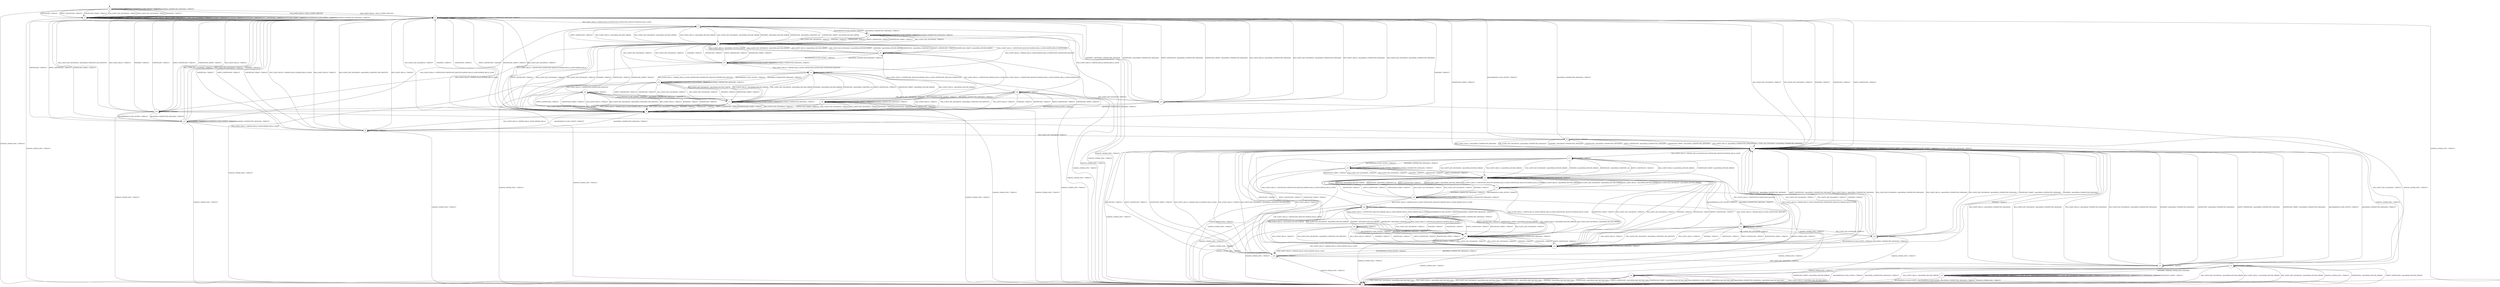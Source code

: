 digraph g {
__start0 [label="" shape="none"];

	s0 [shape="circle" label="s0"];
	s1 [shape="circle" label="s1"];
	s2 [shape="circle" label="s2"];
	s3 [shape="circle" label="s3"];
	s4 [shape="circle" label="s4"];
	s5 [shape="circle" label="s5"];
	s6 [shape="circle" label="s6"];
	s7 [shape="circle" label="s7"];
	s8 [shape="circle" label="s8"];
	s9 [shape="circle" label="s9"];
	s10 [shape="circle" label="s10"];
	s11 [shape="circle" label="s11"];
	s12 [shape="circle" label="s12"];
	s13 [shape="circle" label="s13"];
	s14 [shape="circle" label="s14"];
	s15 [shape="circle" label="s15"];
	s16 [shape="circle" label="s16"];
	s17 [shape="circle" label="s17"];
	s18 [shape="circle" label="s18"];
	s19 [shape="circle" label="s19"];
	s20 [shape="circle" label="s20"];
	s21 [shape="circle" label="s21"];
	s22 [shape="circle" label="s22"];
	s23 [shape="circle" label="s23"];
	s24 [shape="circle" label="s24"];
	s25 [shape="circle" label="s25"];
	s26 [shape="circle" label="s26"];
	s27 [shape="circle" label="s27"];
	s28 [shape="circle" label="s28"];
	s29 [shape="circle" label="s29"];
	s30 [shape="circle" label="s30"];
	s31 [shape="circle" label="s31"];
	s32 [shape="circle" label="s32"];
	s33 [shape="circle" label="s33"];
	s34 [shape="circle" label="s34"];
	s35 [shape="circle" label="s35"];
	s36 [shape="circle" label="s36"];
	s37 [shape="circle" label="s37"];
	s38 [shape="circle" label="s38"];
	s0 -> s2 [label="RSA_CLIENT_HELLO / HELLO_VERIFY_REQUEST"];
	s0 -> s7 [label="RSA_CLIENT_KEY_EXCHANGE / TIMEOUT"];
	s0 -> s2 [label="PSK_CLIENT_HELLO / HELLO_VERIFY_REQUEST"];
	s0 -> s7 [label="PSK_CLIENT_KEY_EXCHANGE / TIMEOUT"];
	s0 -> s1 [label="CHANGE_CIPHER_SPEC / TIMEOUT"];
	s0 -> s7 [label="FINISHED / TIMEOUT"];
	s0 -> s0 [label="APPLICATION / TIMEOUT"];
	s0 -> s7 [label="CERTIFICATE / TIMEOUT"];
	s0 -> s7 [label="EMPTY_CERTIFICATE / TIMEOUT"];
	s0 -> s7 [label="CERTIFICATE_VERIFY / TIMEOUT"];
	s0 -> s0 [label="Alert(WARNING,CLOSE_NOTIFY) / TIMEOUT"];
	s0 -> s0 [label="Alert(FATAL,UNEXPECTED_MESSAGE) / TIMEOUT"];
	s1 -> s1 [label="RSA_CLIENT_HELLO / TIMEOUT"];
	s1 -> s1 [label="RSA_CLIENT_KEY_EXCHANGE / TIMEOUT"];
	s1 -> s1 [label="PSK_CLIENT_HELLO / TIMEOUT"];
	s1 -> s1 [label="PSK_CLIENT_KEY_EXCHANGE / TIMEOUT"];
	s1 -> s1 [label="CHANGE_CIPHER_SPEC / TIMEOUT"];
	s1 -> s1 [label="FINISHED / TIMEOUT"];
	s1 -> s1 [label="APPLICATION / TIMEOUT"];
	s1 -> s1 [label="CERTIFICATE / TIMEOUT"];
	s1 -> s1 [label="EMPTY_CERTIFICATE / TIMEOUT"];
	s1 -> s1 [label="CERTIFICATE_VERIFY / TIMEOUT"];
	s1 -> s1 [label="Alert(WARNING,CLOSE_NOTIFY) / TIMEOUT"];
	s1 -> s1 [label="Alert(FATAL,UNEXPECTED_MESSAGE) / TIMEOUT"];
	s2 -> s3 [label="RSA_CLIENT_HELLO / SERVER_HELLO,CERTIFICATE,CERTIFICATE_REQUEST,SERVER_HELLO_DONE"];
	s2 -> s10 [label="RSA_CLIENT_KEY_EXCHANGE / TIMEOUT"];
	s2 -> s8 [label="PSK_CLIENT_HELLO / SERVER_HELLO,SERVER_HELLO_DONE"];
	s2 -> s10 [label="PSK_CLIENT_KEY_EXCHANGE / TIMEOUT"];
	s2 -> s1 [label="CHANGE_CIPHER_SPEC / TIMEOUT"];
	s2 -> s10 [label="FINISHED / TIMEOUT"];
	s2 -> s2 [label="APPLICATION / TIMEOUT"];
	s2 -> s10 [label="CERTIFICATE / TIMEOUT"];
	s2 -> s10 [label="EMPTY_CERTIFICATE / TIMEOUT"];
	s2 -> s10 [label="CERTIFICATE_VERIFY / TIMEOUT"];
	s2 -> s2 [label="Alert(WARNING,CLOSE_NOTIFY) / TIMEOUT"];
	s2 -> s2 [label="Alert(FATAL,UNEXPECTED_MESSAGE) / TIMEOUT"];
	s3 -> s4 [label="RSA_CLIENT_HELLO / Alert(FATAL,DECODE_ERROR)"];
	s3 -> s4 [label="RSA_CLIENT_KEY_EXCHANGE / Alert(FATAL,DECODE_ERROR)"];
	s3 -> s4 [label="PSK_CLIENT_HELLO / Alert(FATAL,DECODE_ERROR)"];
	s3 -> s4 [label="PSK_CLIENT_KEY_EXCHANGE / Alert(FATAL,DECODE_ERROR)"];
	s3 -> s1 [label="CHANGE_CIPHER_SPEC / TIMEOUT"];
	s3 -> s4 [label="FINISHED / Alert(FATAL,DECODE_ERROR)"];
	s3 -> s3 [label="APPLICATION / TIMEOUT"];
	s3 -> s4 [label="CERTIFICATE / Alert(FATAL,UNKNOWN_CA)"];
	s3 -> s4 [label="EMPTY_CERTIFICATE / TIMEOUT"];
	s3 -> s4 [label="CERTIFICATE_VERIFY / Alert(FATAL,DECODE_ERROR)"];
	s3 -> s5 [label="Alert(WARNING,CLOSE_NOTIFY) / TIMEOUT"];
	s3 -> s5 [label="Alert(FATAL,UNEXPECTED_MESSAGE) / TIMEOUT"];
	s4 -> s30 [label="RSA_CLIENT_HELLO / CERTIFICATE_REQUEST,SERVER_HELLO_DONE,SERVER_HELLO,CERTIFICATE"];
	s4 -> s6 [label="RSA_CLIENT_KEY_EXCHANGE / TIMEOUT"];
	s4 -> s25 [label="PSK_CLIENT_HELLO / SERVER_HELLO,SERVER_HELLO_DONE"];
	s4 -> s6 [label="PSK_CLIENT_KEY_EXCHANGE / TIMEOUT"];
	s4 -> s1 [label="CHANGE_CIPHER_SPEC / TIMEOUT"];
	s4 -> s6 [label="FINISHED / TIMEOUT"];
	s4 -> s4 [label="APPLICATION / TIMEOUT"];
	s4 -> s6 [label="CERTIFICATE / TIMEOUT"];
	s4 -> s6 [label="EMPTY_CERTIFICATE / TIMEOUT"];
	s4 -> s6 [label="CERTIFICATE_VERIFY / TIMEOUT"];
	s4 -> s4 [label="Alert(WARNING,CLOSE_NOTIFY) / TIMEOUT"];
	s4 -> s4 [label="Alert(FATAL,UNEXPECTED_MESSAGE) / TIMEOUT"];
	s5 -> s13 [label="RSA_CLIENT_HELLO / SERVER_HELLO_DONE,SERVER_HELLO,CERTIFICATE,CERTIFICATE_REQUEST"];
	s5 -> s4 [label="RSA_CLIENT_KEY_EXCHANGE / TIMEOUT"];
	s5 -> s28 [label="PSK_CLIENT_HELLO / SERVER_HELLO,SERVER_HELLO_DONE"];
	s5 -> s4 [label="PSK_CLIENT_KEY_EXCHANGE / TIMEOUT"];
	s5 -> s1 [label="CHANGE_CIPHER_SPEC / TIMEOUT"];
	s5 -> s4 [label="FINISHED / TIMEOUT"];
	s5 -> s5 [label="APPLICATION / TIMEOUT"];
	s5 -> s4 [label="CERTIFICATE / TIMEOUT"];
	s5 -> s4 [label="EMPTY_CERTIFICATE / TIMEOUT"];
	s5 -> s4 [label="CERTIFICATE_VERIFY / TIMEOUT"];
	s5 -> s5 [label="Alert(WARNING,CLOSE_NOTIFY) / TIMEOUT"];
	s5 -> s5 [label="Alert(FATAL,UNEXPECTED_MESSAGE) / TIMEOUT"];
	s6 -> s3 [label="RSA_CLIENT_HELLO / CERTIFICATE,CERTIFICATE_REQUEST,SERVER_HELLO_DONE,SERVER_HELLO"];
	s6 -> s2 [label="RSA_CLIENT_KEY_EXCHANGE / TIMEOUT"];
	s6 -> s8 [label="PSK_CLIENT_HELLO / SERVER_HELLO_DONE,SERVER_HELLO"];
	s6 -> s2 [label="PSK_CLIENT_KEY_EXCHANGE / TIMEOUT"];
	s6 -> s1 [label="CHANGE_CIPHER_SPEC / TIMEOUT"];
	s6 -> s2 [label="FINISHED / TIMEOUT"];
	s6 -> s6 [label="APPLICATION / TIMEOUT"];
	s6 -> s2 [label="CERTIFICATE / TIMEOUT"];
	s6 -> s2 [label="EMPTY_CERTIFICATE / TIMEOUT"];
	s6 -> s2 [label="CERTIFICATE_VERIFY / TIMEOUT"];
	s6 -> s6 [label="Alert(WARNING,CLOSE_NOTIFY) / TIMEOUT"];
	s6 -> s6 [label="Alert(FATAL,UNEXPECTED_MESSAGE) / TIMEOUT"];
	s7 -> s7 [label="RSA_CLIENT_HELLO / HELLO_VERIFY_REQUEST"];
	s7 -> s7 [label="RSA_CLIENT_KEY_EXCHANGE / TIMEOUT"];
	s7 -> s7 [label="PSK_CLIENT_HELLO / HELLO_VERIFY_REQUEST"];
	s7 -> s7 [label="PSK_CLIENT_KEY_EXCHANGE / TIMEOUT"];
	s7 -> s1 [label="CHANGE_CIPHER_SPEC / TIMEOUT"];
	s7 -> s7 [label="FINISHED / TIMEOUT"];
	s7 -> s7 [label="APPLICATION / TIMEOUT"];
	s7 -> s7 [label="CERTIFICATE / TIMEOUT"];
	s7 -> s7 [label="EMPTY_CERTIFICATE / TIMEOUT"];
	s7 -> s7 [label="CERTIFICATE_VERIFY / TIMEOUT"];
	s7 -> s7 [label="Alert(WARNING,CLOSE_NOTIFY) / TIMEOUT"];
	s7 -> s7 [label="Alert(FATAL,UNEXPECTED_MESSAGE) / TIMEOUT"];
	s8 -> s2 [label="RSA_CLIENT_HELLO / TIMEOUT"];
	s8 -> s2 [label="RSA_CLIENT_KEY_EXCHANGE / Alert(FATAL,UNKNOWN_PSK_IDENTITY)"];
	s8 -> s2 [label="PSK_CLIENT_HELLO / TIMEOUT"];
	s8 -> s9 [label="PSK_CLIENT_KEY_EXCHANGE / TIMEOUT"];
	s8 -> s1 [label="CHANGE_CIPHER_SPEC / TIMEOUT"];
	s8 -> s2 [label="FINISHED / TIMEOUT"];
	s8 -> s8 [label="APPLICATION / TIMEOUT"];
	s8 -> s2 [label="CERTIFICATE / TIMEOUT"];
	s8 -> s2 [label="EMPTY_CERTIFICATE / TIMEOUT"];
	s8 -> s2 [label="CERTIFICATE_VERIFY / TIMEOUT"];
	s8 -> s6 [label="Alert(WARNING,CLOSE_NOTIFY) / TIMEOUT"];
	s8 -> s6 [label="Alert(FATAL,UNEXPECTED_MESSAGE) / TIMEOUT"];
	s9 -> s10 [label="RSA_CLIENT_HELLO / Alert(FATAL,UNEXPECTED_MESSAGE)"];
	s9 -> s10 [label="RSA_CLIENT_KEY_EXCHANGE / Alert(FATAL,UNEXPECTED_MESSAGE)"];
	s9 -> s10 [label="PSK_CLIENT_HELLO / Alert(FATAL,UNEXPECTED_MESSAGE)"];
	s9 -> s10 [label="PSK_CLIENT_KEY_EXCHANGE / Alert(FATAL,UNEXPECTED_MESSAGE)"];
	s9 -> s12 [label="CHANGE_CIPHER_SPEC / TIMEOUT"];
	s9 -> s10 [label="FINISHED / Alert(FATAL,UNEXPECTED_MESSAGE)"];
	s9 -> s9 [label="APPLICATION / TIMEOUT"];
	s9 -> s10 [label="CERTIFICATE / Alert(FATAL,UNEXPECTED_MESSAGE)"];
	s9 -> s10 [label="EMPTY_CERTIFICATE / Alert(FATAL,UNEXPECTED_MESSAGE)"];
	s9 -> s10 [label="CERTIFICATE_VERIFY / Alert(FATAL,UNEXPECTED_MESSAGE)"];
	s9 -> s2 [label="Alert(WARNING,CLOSE_NOTIFY) / TIMEOUT"];
	s9 -> s2 [label="Alert(FATAL,UNEXPECTED_MESSAGE) / TIMEOUT"];
	s10 -> s11 [label="RSA_CLIENT_HELLO / SERVER_HELLO,CERTIFICATE,CERTIFICATE_REQUEST,SERVER_HELLO_DONE"];
	s10 -> s10 [label="RSA_CLIENT_KEY_EXCHANGE / TIMEOUT"];
	s10 -> s23 [label="PSK_CLIENT_HELLO / SERVER_HELLO,SERVER_HELLO_DONE"];
	s10 -> s10 [label="PSK_CLIENT_KEY_EXCHANGE / TIMEOUT"];
	s10 -> s1 [label="CHANGE_CIPHER_SPEC / TIMEOUT"];
	s10 -> s10 [label="FINISHED / TIMEOUT"];
	s10 -> s10 [label="APPLICATION / TIMEOUT"];
	s10 -> s10 [label="CERTIFICATE / TIMEOUT"];
	s10 -> s10 [label="EMPTY_CERTIFICATE / TIMEOUT"];
	s10 -> s10 [label="CERTIFICATE_VERIFY / TIMEOUT"];
	s10 -> s10 [label="Alert(WARNING,CLOSE_NOTIFY) / TIMEOUT"];
	s10 -> s10 [label="Alert(FATAL,UNEXPECTED_MESSAGE) / TIMEOUT"];
	s11 -> s14 [label="RSA_CLIENT_HELLO / Alert(FATAL,DECODE_ERROR)"];
	s11 -> s14 [label="RSA_CLIENT_KEY_EXCHANGE / Alert(FATAL,DECODE_ERROR)"];
	s11 -> s14 [label="PSK_CLIENT_HELLO / Alert(FATAL,DECODE_ERROR)"];
	s11 -> s14 [label="PSK_CLIENT_KEY_EXCHANGE / Alert(FATAL,DECODE_ERROR)"];
	s11 -> s1 [label="CHANGE_CIPHER_SPEC / TIMEOUT"];
	s11 -> s14 [label="FINISHED / Alert(FATAL,DECODE_ERROR)"];
	s11 -> s11 [label="APPLICATION / TIMEOUT"];
	s11 -> s14 [label="CERTIFICATE / Alert(FATAL,UNKNOWN_CA)"];
	s11 -> s14 [label="EMPTY_CERTIFICATE / TIMEOUT"];
	s11 -> s14 [label="CERTIFICATE_VERIFY / Alert(FATAL,DECODE_ERROR)"];
	s11 -> s15 [label="Alert(WARNING,CLOSE_NOTIFY) / TIMEOUT"];
	s11 -> s15 [label="Alert(FATAL,UNEXPECTED_MESSAGE) / TIMEOUT"];
	s12 -> s1 [label="RSA_CLIENT_HELLO / Alert(FATAL,DECODE_ERROR)"];
	s12 -> s1 [label="RSA_CLIENT_KEY_EXCHANGE / Alert(FATAL,DECODE_ERROR)"];
	s12 -> s1 [label="PSK_CLIENT_HELLO / Alert(FATAL,DECODE_ERROR)"];
	s12 -> s1 [label="PSK_CLIENT_KEY_EXCHANGE / Alert(FATAL,DECODE_ERROR)"];
	s12 -> s1 [label="CHANGE_CIPHER_SPEC / TIMEOUT"];
	s12 -> s16 [label="FINISHED / CHANGE_CIPHER_SPEC,FINISHED"];
	s12 -> s12 [label="APPLICATION / TIMEOUT"];
	s12 -> s1 [label="CERTIFICATE / Alert(FATAL,DECODE_ERROR)"];
	s12 -> s1 [label="EMPTY_CERTIFICATE / Alert(FATAL,DECODE_ERROR)"];
	s12 -> s1 [label="CERTIFICATE_VERIFY / Alert(FATAL,DECODE_ERROR)"];
	s12 -> s1 [label="Alert(WARNING,CLOSE_NOTIFY) / TIMEOUT"];
	s12 -> s1 [label="Alert(FATAL,UNEXPECTED_MESSAGE) / TIMEOUT"];
	s13 -> s17 [label="RSA_CLIENT_HELLO / Alert(FATAL,DECODE_ERROR)"];
	s13 -> s17 [label="RSA_CLIENT_KEY_EXCHANGE / Alert(FATAL,DECODE_ERROR)"];
	s13 -> s17 [label="PSK_CLIENT_HELLO / Alert(FATAL,DECODE_ERROR)"];
	s13 -> s17 [label="PSK_CLIENT_KEY_EXCHANGE / Alert(FATAL,DECODE_ERROR)"];
	s13 -> s1 [label="CHANGE_CIPHER_SPEC / TIMEOUT"];
	s13 -> s17 [label="FINISHED / Alert(FATAL,DECODE_ERROR)"];
	s13 -> s13 [label="APPLICATION / TIMEOUT"];
	s13 -> s17 [label="CERTIFICATE / Alert(FATAL,UNKNOWN_CA)"];
	s13 -> s17 [label="EMPTY_CERTIFICATE / TIMEOUT"];
	s13 -> s17 [label="CERTIFICATE_VERIFY / Alert(FATAL,DECODE_ERROR)"];
	s13 -> s18 [label="Alert(WARNING,CLOSE_NOTIFY) / TIMEOUT"];
	s13 -> s18 [label="Alert(FATAL,UNEXPECTED_MESSAGE) / TIMEOUT"];
	s14 -> s37 [label="RSA_CLIENT_HELLO / CERTIFICATE_REQUEST,SERVER_HELLO_DONE,CERTIFICATE_REQUEST,SERVER_HELLO_DONE"];
	s14 -> s19 [label="RSA_CLIENT_KEY_EXCHANGE / TIMEOUT"];
	s14 -> s23 [label="PSK_CLIENT_HELLO / CERTIFICATE_REQUEST,SERVER_HELLO_DONE"];
	s14 -> s19 [label="PSK_CLIENT_KEY_EXCHANGE / TIMEOUT"];
	s14 -> s1 [label="CHANGE_CIPHER_SPEC / TIMEOUT"];
	s14 -> s19 [label="FINISHED / TIMEOUT"];
	s14 -> s14 [label="APPLICATION / TIMEOUT"];
	s14 -> s19 [label="CERTIFICATE / TIMEOUT"];
	s14 -> s19 [label="EMPTY_CERTIFICATE / TIMEOUT"];
	s14 -> s19 [label="CERTIFICATE_VERIFY / TIMEOUT"];
	s14 -> s14 [label="Alert(WARNING,CLOSE_NOTIFY) / TIMEOUT"];
	s14 -> s14 [label="Alert(FATAL,UNEXPECTED_MESSAGE) / TIMEOUT"];
	s15 -> s20 [label="RSA_CLIENT_HELLO / CERTIFICATE,CERTIFICATE_REQUEST,SERVER_HELLO_DONE,SERVER_HELLO_DONE"];
	s15 -> s14 [label="RSA_CLIENT_KEY_EXCHANGE / TIMEOUT"];
	s15 -> s27 [label="PSK_CLIENT_HELLO / CERTIFICATE,CERTIFICATE_REQUEST"];
	s15 -> s14 [label="PSK_CLIENT_KEY_EXCHANGE / TIMEOUT"];
	s15 -> s1 [label="CHANGE_CIPHER_SPEC / TIMEOUT"];
	s15 -> s14 [label="FINISHED / TIMEOUT"];
	s15 -> s15 [label="APPLICATION / TIMEOUT"];
	s15 -> s14 [label="CERTIFICATE / TIMEOUT"];
	s15 -> s14 [label="EMPTY_CERTIFICATE / TIMEOUT"];
	s15 -> s14 [label="CERTIFICATE_VERIFY / TIMEOUT"];
	s15 -> s15 [label="Alert(WARNING,CLOSE_NOTIFY) / TIMEOUT"];
	s15 -> s15 [label="Alert(FATAL,UNEXPECTED_MESSAGE) / TIMEOUT"];
	s16 -> s16 [label="RSA_CLIENT_HELLO / Alert(WARNING,NO_RENEGOTIATION)"];
	s16 -> s16 [label="RSA_CLIENT_KEY_EXCHANGE / TIMEOUT"];
	s16 -> s16 [label="PSK_CLIENT_HELLO / Alert(WARNING,NO_RENEGOTIATION)"];
	s16 -> s16 [label="PSK_CLIENT_KEY_EXCHANGE / TIMEOUT"];
	s16 -> s1 [label="CHANGE_CIPHER_SPEC / TIMEOUT"];
	s16 -> s16 [label="FINISHED / TIMEOUT"];
	s16 -> s16 [label="APPLICATION / APPLICATION"];
	s16 -> s16 [label="CERTIFICATE / TIMEOUT"];
	s16 -> s16 [label="EMPTY_CERTIFICATE / TIMEOUT"];
	s16 -> s16 [label="CERTIFICATE_VERIFY / TIMEOUT"];
	s16 -> s1 [label="Alert(WARNING,CLOSE_NOTIFY) / Alert(WARNING,CLOSE_NOTIFY)"];
	s16 -> s1 [label="Alert(FATAL,UNEXPECTED_MESSAGE) / TIMEOUT"];
	s17 -> s30 [label="RSA_CLIENT_HELLO / CERTIFICATE_REQUEST,SERVER_HELLO_DONE,CERTIFICATE_REQUEST,CERTIFICATE"];
	s17 -> s6 [label="RSA_CLIENT_KEY_EXCHANGE / TIMEOUT"];
	s17 -> s25 [label="PSK_CLIENT_HELLO / CERTIFICATE_REQUEST,SERVER_HELLO_DONE"];
	s17 -> s6 [label="PSK_CLIENT_KEY_EXCHANGE / TIMEOUT"];
	s17 -> s1 [label="CHANGE_CIPHER_SPEC / TIMEOUT"];
	s17 -> s6 [label="FINISHED / TIMEOUT"];
	s17 -> s17 [label="APPLICATION / TIMEOUT"];
	s17 -> s6 [label="CERTIFICATE / TIMEOUT"];
	s17 -> s6 [label="EMPTY_CERTIFICATE / TIMEOUT"];
	s17 -> s6 [label="CERTIFICATE_VERIFY / TIMEOUT"];
	s17 -> s17 [label="Alert(WARNING,CLOSE_NOTIFY) / TIMEOUT"];
	s17 -> s17 [label="Alert(FATAL,UNEXPECTED_MESSAGE) / TIMEOUT"];
	s18 -> s13 [label="RSA_CLIENT_HELLO / SERVER_HELLO_DONE,CERTIFICATE,CERTIFICATE_REQUEST,CERTIFICATE_REQUEST"];
	s18 -> s17 [label="RSA_CLIENT_KEY_EXCHANGE / TIMEOUT"];
	s18 -> s24 [label="PSK_CLIENT_HELLO / CERTIFICATE,CERTIFICATE_REQUEST"];
	s18 -> s17 [label="PSK_CLIENT_KEY_EXCHANGE / TIMEOUT"];
	s18 -> s1 [label="CHANGE_CIPHER_SPEC / TIMEOUT"];
	s18 -> s17 [label="FINISHED / TIMEOUT"];
	s18 -> s18 [label="APPLICATION / TIMEOUT"];
	s18 -> s17 [label="CERTIFICATE / TIMEOUT"];
	s18 -> s17 [label="EMPTY_CERTIFICATE / TIMEOUT"];
	s18 -> s17 [label="CERTIFICATE_VERIFY / TIMEOUT"];
	s18 -> s18 [label="Alert(WARNING,CLOSE_NOTIFY) / TIMEOUT"];
	s18 -> s18 [label="Alert(FATAL,UNEXPECTED_MESSAGE) / TIMEOUT"];
	s19 -> s11 [label="RSA_CLIENT_HELLO / SERVER_HELLO_DONE,CERTIFICATE,CERTIFICATE_REQUEST,SERVER_HELLO_DONE"];
	s19 -> s10 [label="RSA_CLIENT_KEY_EXCHANGE / TIMEOUT"];
	s19 -> s23 [label="PSK_CLIENT_HELLO / SERVER_HELLO_DONE,SERVER_HELLO_DONE"];
	s19 -> s10 [label="PSK_CLIENT_KEY_EXCHANGE / TIMEOUT"];
	s19 -> s1 [label="CHANGE_CIPHER_SPEC / TIMEOUT"];
	s19 -> s10 [label="FINISHED / TIMEOUT"];
	s19 -> s19 [label="APPLICATION / TIMEOUT"];
	s19 -> s10 [label="CERTIFICATE / TIMEOUT"];
	s19 -> s10 [label="EMPTY_CERTIFICATE / TIMEOUT"];
	s19 -> s10 [label="CERTIFICATE_VERIFY / TIMEOUT"];
	s19 -> s19 [label="Alert(WARNING,CLOSE_NOTIFY) / TIMEOUT"];
	s19 -> s19 [label="Alert(FATAL,UNEXPECTED_MESSAGE) / TIMEOUT"];
	s20 -> s21 [label="RSA_CLIENT_HELLO / Alert(FATAL,DECODE_ERROR)"];
	s20 -> s21 [label="RSA_CLIENT_KEY_EXCHANGE / Alert(FATAL,DECODE_ERROR)"];
	s20 -> s21 [label="PSK_CLIENT_HELLO / Alert(FATAL,DECODE_ERROR)"];
	s20 -> s21 [label="PSK_CLIENT_KEY_EXCHANGE / Alert(FATAL,DECODE_ERROR)"];
	s20 -> s1 [label="CHANGE_CIPHER_SPEC / TIMEOUT"];
	s20 -> s21 [label="FINISHED / Alert(FATAL,DECODE_ERROR)"];
	s20 -> s20 [label="APPLICATION / TIMEOUT"];
	s20 -> s21 [label="CERTIFICATE / Alert(FATAL,UNKNOWN_CA)"];
	s20 -> s21 [label="EMPTY_CERTIFICATE / TIMEOUT"];
	s20 -> s21 [label="CERTIFICATE_VERIFY / Alert(FATAL,DECODE_ERROR)"];
	s20 -> s22 [label="Alert(WARNING,CLOSE_NOTIFY) / TIMEOUT"];
	s20 -> s22 [label="Alert(FATAL,UNEXPECTED_MESSAGE) / TIMEOUT"];
	s21 -> s37 [label="RSA_CLIENT_HELLO / SERVER_HELLO_DONE,SERVER_HELLO_DONE,CERTIFICATE_REQUEST,SERVER_HELLO_DONE"];
	s21 -> s19 [label="RSA_CLIENT_KEY_EXCHANGE / TIMEOUT"];
	s21 -> s23 [label="PSK_CLIENT_HELLO / SERVER_HELLO_DONE,SERVER_HELLO_DONE"];
	s21 -> s19 [label="PSK_CLIENT_KEY_EXCHANGE / TIMEOUT"];
	s21 -> s1 [label="CHANGE_CIPHER_SPEC / TIMEOUT"];
	s21 -> s19 [label="FINISHED / TIMEOUT"];
	s21 -> s21 [label="APPLICATION / TIMEOUT"];
	s21 -> s19 [label="CERTIFICATE / TIMEOUT"];
	s21 -> s19 [label="EMPTY_CERTIFICATE / TIMEOUT"];
	s21 -> s19 [label="CERTIFICATE_VERIFY / TIMEOUT"];
	s21 -> s21 [label="Alert(WARNING,CLOSE_NOTIFY) / TIMEOUT"];
	s21 -> s21 [label="Alert(FATAL,UNEXPECTED_MESSAGE) / TIMEOUT"];
	s22 -> s20 [label="RSA_CLIENT_HELLO / CERTIFICATE_REQUEST,SERVER_HELLO_DONE,SERVER_HELLO_DONE,SERVER_HELLO_DONE"];
	s22 -> s21 [label="RSA_CLIENT_KEY_EXCHANGE / TIMEOUT"];
	s22 -> s26 [label="PSK_CLIENT_HELLO / CERTIFICATE_REQUEST,SERVER_HELLO_DONE"];
	s22 -> s21 [label="PSK_CLIENT_KEY_EXCHANGE / TIMEOUT"];
	s22 -> s1 [label="CHANGE_CIPHER_SPEC / TIMEOUT"];
	s22 -> s21 [label="FINISHED / TIMEOUT"];
	s22 -> s22 [label="APPLICATION / TIMEOUT"];
	s22 -> s21 [label="CERTIFICATE / TIMEOUT"];
	s22 -> s21 [label="EMPTY_CERTIFICATE / TIMEOUT"];
	s22 -> s21 [label="CERTIFICATE_VERIFY / TIMEOUT"];
	s22 -> s22 [label="Alert(WARNING,CLOSE_NOTIFY) / TIMEOUT"];
	s22 -> s22 [label="Alert(FATAL,UNEXPECTED_MESSAGE) / TIMEOUT"];
	s23 -> s10 [label="RSA_CLIENT_HELLO / TIMEOUT"];
	s23 -> s10 [label="RSA_CLIENT_KEY_EXCHANGE / Alert(FATAL,UNKNOWN_PSK_IDENTITY)"];
	s23 -> s10 [label="PSK_CLIENT_HELLO / TIMEOUT"];
	s23 -> s33 [label="PSK_CLIENT_KEY_EXCHANGE / TIMEOUT"];
	s23 -> s1 [label="CHANGE_CIPHER_SPEC / TIMEOUT"];
	s23 -> s10 [label="FINISHED / TIMEOUT"];
	s23 -> s23 [label="APPLICATION / TIMEOUT"];
	s23 -> s10 [label="CERTIFICATE / TIMEOUT"];
	s23 -> s10 [label="EMPTY_CERTIFICATE / TIMEOUT"];
	s23 -> s10 [label="CERTIFICATE_VERIFY / TIMEOUT"];
	s23 -> s19 [label="Alert(WARNING,CLOSE_NOTIFY) / TIMEOUT"];
	s23 -> s19 [label="Alert(FATAL,UNEXPECTED_MESSAGE) / TIMEOUT"];
	s24 -> s6 [label="RSA_CLIENT_HELLO / TIMEOUT"];
	s24 -> s6 [label="RSA_CLIENT_KEY_EXCHANGE / Alert(FATAL,UNKNOWN_PSK_IDENTITY)"];
	s24 -> s6 [label="PSK_CLIENT_HELLO / TIMEOUT"];
	s24 -> s35 [label="PSK_CLIENT_KEY_EXCHANGE / TIMEOUT"];
	s24 -> s1 [label="CHANGE_CIPHER_SPEC / TIMEOUT"];
	s24 -> s6 [label="FINISHED / TIMEOUT"];
	s24 -> s24 [label="APPLICATION / TIMEOUT"];
	s24 -> s6 [label="CERTIFICATE / TIMEOUT"];
	s24 -> s6 [label="EMPTY_CERTIFICATE / TIMEOUT"];
	s24 -> s6 [label="CERTIFICATE_VERIFY / TIMEOUT"];
	s24 -> s17 [label="Alert(WARNING,CLOSE_NOTIFY) / TIMEOUT"];
	s24 -> s17 [label="Alert(FATAL,UNEXPECTED_MESSAGE) / TIMEOUT"];
	s25 -> s2 [label="RSA_CLIENT_HELLO / TIMEOUT"];
	s25 -> s2 [label="RSA_CLIENT_KEY_EXCHANGE / Alert(FATAL,UNKNOWN_PSK_IDENTITY)"];
	s25 -> s2 [label="PSK_CLIENT_HELLO / TIMEOUT"];
	s25 -> s33 [label="PSK_CLIENT_KEY_EXCHANGE / TIMEOUT"];
	s25 -> s1 [label="CHANGE_CIPHER_SPEC / TIMEOUT"];
	s25 -> s2 [label="FINISHED / TIMEOUT"];
	s25 -> s25 [label="APPLICATION / TIMEOUT"];
	s25 -> s2 [label="CERTIFICATE / TIMEOUT"];
	s25 -> s2 [label="EMPTY_CERTIFICATE / TIMEOUT"];
	s25 -> s2 [label="CERTIFICATE_VERIFY / TIMEOUT"];
	s25 -> s32 [label="Alert(WARNING,CLOSE_NOTIFY) / TIMEOUT"];
	s25 -> s32 [label="Alert(FATAL,UNEXPECTED_MESSAGE) / TIMEOUT"];
	s26 -> s19 [label="RSA_CLIENT_HELLO / TIMEOUT"];
	s26 -> s19 [label="RSA_CLIENT_KEY_EXCHANGE / Alert(FATAL,UNKNOWN_PSK_IDENTITY)"];
	s26 -> s19 [label="PSK_CLIENT_HELLO / TIMEOUT"];
	s26 -> s36 [label="PSK_CLIENT_KEY_EXCHANGE / TIMEOUT"];
	s26 -> s1 [label="CHANGE_CIPHER_SPEC / TIMEOUT"];
	s26 -> s19 [label="FINISHED / TIMEOUT"];
	s26 -> s26 [label="APPLICATION / TIMEOUT"];
	s26 -> s19 [label="CERTIFICATE / TIMEOUT"];
	s26 -> s19 [label="EMPTY_CERTIFICATE / TIMEOUT"];
	s26 -> s19 [label="CERTIFICATE_VERIFY / TIMEOUT"];
	s26 -> s21 [label="Alert(WARNING,CLOSE_NOTIFY) / TIMEOUT"];
	s26 -> s21 [label="Alert(FATAL,UNEXPECTED_MESSAGE) / TIMEOUT"];
	s27 -> s19 [label="RSA_CLIENT_HELLO / TIMEOUT"];
	s27 -> s19 [label="RSA_CLIENT_KEY_EXCHANGE / Alert(FATAL,UNKNOWN_PSK_IDENTITY)"];
	s27 -> s19 [label="PSK_CLIENT_HELLO / TIMEOUT"];
	s27 -> s36 [label="PSK_CLIENT_KEY_EXCHANGE / TIMEOUT"];
	s27 -> s1 [label="CHANGE_CIPHER_SPEC / TIMEOUT"];
	s27 -> s19 [label="FINISHED / TIMEOUT"];
	s27 -> s27 [label="APPLICATION / TIMEOUT"];
	s27 -> s19 [label="CERTIFICATE / TIMEOUT"];
	s27 -> s19 [label="EMPTY_CERTIFICATE / TIMEOUT"];
	s27 -> s19 [label="CERTIFICATE_VERIFY / TIMEOUT"];
	s27 -> s14 [label="Alert(WARNING,CLOSE_NOTIFY) / TIMEOUT"];
	s27 -> s14 [label="Alert(FATAL,UNEXPECTED_MESSAGE) / TIMEOUT"];
	s28 -> s6 [label="RSA_CLIENT_HELLO / TIMEOUT"];
	s28 -> s6 [label="RSA_CLIENT_KEY_EXCHANGE / Alert(FATAL,UNKNOWN_PSK_IDENTITY)"];
	s28 -> s6 [label="PSK_CLIENT_HELLO / TIMEOUT"];
	s28 -> s35 [label="PSK_CLIENT_KEY_EXCHANGE / TIMEOUT"];
	s28 -> s1 [label="CHANGE_CIPHER_SPEC / TIMEOUT"];
	s28 -> s6 [label="FINISHED / TIMEOUT"];
	s28 -> s28 [label="APPLICATION / TIMEOUT"];
	s28 -> s6 [label="CERTIFICATE / TIMEOUT"];
	s28 -> s6 [label="EMPTY_CERTIFICATE / TIMEOUT"];
	s28 -> s6 [label="CERTIFICATE_VERIFY / TIMEOUT"];
	s28 -> s29 [label="Alert(WARNING,CLOSE_NOTIFY) / TIMEOUT"];
	s28 -> s29 [label="Alert(FATAL,UNEXPECTED_MESSAGE) / TIMEOUT"];
	s29 -> s30 [label="RSA_CLIENT_HELLO / CERTIFICATE_REQUEST,SERVER_HELLO_DONE,SERVER_HELLO_DONE,CERTIFICATE"];
	s29 -> s6 [label="RSA_CLIENT_KEY_EXCHANGE / TIMEOUT"];
	s29 -> s25 [label="PSK_CLIENT_HELLO / SERVER_HELLO_DONE,SERVER_HELLO_DONE"];
	s29 -> s6 [label="PSK_CLIENT_KEY_EXCHANGE / TIMEOUT"];
	s29 -> s1 [label="CHANGE_CIPHER_SPEC / TIMEOUT"];
	s29 -> s6 [label="FINISHED / TIMEOUT"];
	s29 -> s29 [label="APPLICATION / TIMEOUT"];
	s29 -> s6 [label="CERTIFICATE / TIMEOUT"];
	s29 -> s6 [label="EMPTY_CERTIFICATE / TIMEOUT"];
	s29 -> s6 [label="CERTIFICATE_VERIFY / TIMEOUT"];
	s29 -> s29 [label="Alert(WARNING,CLOSE_NOTIFY) / TIMEOUT"];
	s29 -> s29 [label="Alert(FATAL,UNEXPECTED_MESSAGE) / TIMEOUT"];
	s30 -> s4 [label="RSA_CLIENT_HELLO / Alert(FATAL,DECODE_ERROR)"];
	s30 -> s4 [label="RSA_CLIENT_KEY_EXCHANGE / Alert(FATAL,DECODE_ERROR)"];
	s30 -> s4 [label="PSK_CLIENT_HELLO / Alert(FATAL,DECODE_ERROR)"];
	s30 -> s4 [label="PSK_CLIENT_KEY_EXCHANGE / Alert(FATAL,DECODE_ERROR)"];
	s30 -> s1 [label="CHANGE_CIPHER_SPEC / TIMEOUT"];
	s30 -> s4 [label="FINISHED / Alert(FATAL,DECODE_ERROR)"];
	s30 -> s30 [label="APPLICATION / TIMEOUT"];
	s30 -> s4 [label="CERTIFICATE / Alert(FATAL,UNKNOWN_CA)"];
	s30 -> s4 [label="EMPTY_CERTIFICATE / TIMEOUT"];
	s30 -> s4 [label="CERTIFICATE_VERIFY / Alert(FATAL,DECODE_ERROR)"];
	s30 -> s31 [label="Alert(WARNING,CLOSE_NOTIFY) / TIMEOUT"];
	s30 -> s31 [label="Alert(FATAL,UNEXPECTED_MESSAGE) / TIMEOUT"];
	s31 -> s13 [label="RSA_CLIENT_HELLO / SERVER_HELLO_DONE,CERTIFICATE,CERTIFICATE,CERTIFICATE_REQUEST"];
	s31 -> s4 [label="RSA_CLIENT_KEY_EXCHANGE / TIMEOUT"];
	s31 -> s28 [label="PSK_CLIENT_HELLO / CERTIFICATE,SERVER_HELLO_DONE"];
	s31 -> s4 [label="PSK_CLIENT_KEY_EXCHANGE / TIMEOUT"];
	s31 -> s1 [label="CHANGE_CIPHER_SPEC / TIMEOUT"];
	s31 -> s4 [label="FINISHED / TIMEOUT"];
	s31 -> s31 [label="APPLICATION / TIMEOUT"];
	s31 -> s4 [label="CERTIFICATE / TIMEOUT"];
	s31 -> s4 [label="EMPTY_CERTIFICATE / TIMEOUT"];
	s31 -> s4 [label="CERTIFICATE_VERIFY / TIMEOUT"];
	s31 -> s31 [label="Alert(WARNING,CLOSE_NOTIFY) / TIMEOUT"];
	s31 -> s31 [label="Alert(FATAL,UNEXPECTED_MESSAGE) / TIMEOUT"];
	s32 -> s3 [label="RSA_CLIENT_HELLO / CERTIFICATE,CERTIFICATE_REQUEST,SERVER_HELLO_DONE,SERVER_HELLO_DONE"];
	s32 -> s2 [label="RSA_CLIENT_KEY_EXCHANGE / TIMEOUT"];
	s32 -> s8 [label="PSK_CLIENT_HELLO / SERVER_HELLO_DONE,SERVER_HELLO_DONE"];
	s32 -> s2 [label="PSK_CLIENT_KEY_EXCHANGE / TIMEOUT"];
	s32 -> s1 [label="CHANGE_CIPHER_SPEC / TIMEOUT"];
	s32 -> s2 [label="FINISHED / TIMEOUT"];
	s32 -> s32 [label="APPLICATION / TIMEOUT"];
	s32 -> s2 [label="CERTIFICATE / TIMEOUT"];
	s32 -> s2 [label="EMPTY_CERTIFICATE / TIMEOUT"];
	s32 -> s2 [label="CERTIFICATE_VERIFY / TIMEOUT"];
	s32 -> s32 [label="Alert(WARNING,CLOSE_NOTIFY) / TIMEOUT"];
	s32 -> s32 [label="Alert(FATAL,UNEXPECTED_MESSAGE) / TIMEOUT"];
	s33 -> s10 [label="RSA_CLIENT_HELLO / Alert(FATAL,UNEXPECTED_MESSAGE)"];
	s33 -> s10 [label="RSA_CLIENT_KEY_EXCHANGE / Alert(FATAL,UNEXPECTED_MESSAGE)"];
	s33 -> s10 [label="PSK_CLIENT_HELLO / Alert(FATAL,UNEXPECTED_MESSAGE)"];
	s33 -> s10 [label="PSK_CLIENT_KEY_EXCHANGE / Alert(FATAL,UNEXPECTED_MESSAGE)"];
	s33 -> s34 [label="CHANGE_CIPHER_SPEC / TIMEOUT"];
	s33 -> s10 [label="FINISHED / Alert(FATAL,UNEXPECTED_MESSAGE)"];
	s33 -> s33 [label="APPLICATION / TIMEOUT"];
	s33 -> s10 [label="CERTIFICATE / Alert(FATAL,UNEXPECTED_MESSAGE)"];
	s33 -> s10 [label="EMPTY_CERTIFICATE / Alert(FATAL,UNEXPECTED_MESSAGE)"];
	s33 -> s10 [label="CERTIFICATE_VERIFY / Alert(FATAL,UNEXPECTED_MESSAGE)"];
	s33 -> s10 [label="Alert(WARNING,CLOSE_NOTIFY) / TIMEOUT"];
	s33 -> s10 [label="Alert(FATAL,UNEXPECTED_MESSAGE) / TIMEOUT"];
	s34 -> s1 [label="RSA_CLIENT_HELLO / Alert(FATAL,BAD_RECORD_MAC)"];
	s34 -> s1 [label="RSA_CLIENT_KEY_EXCHANGE / Alert(FATAL,BAD_RECORD_MAC)"];
	s34 -> s1 [label="PSK_CLIENT_HELLO / Alert(FATAL,BAD_RECORD_MAC)"];
	s34 -> s1 [label="PSK_CLIENT_KEY_EXCHANGE / Alert(FATAL,BAD_RECORD_MAC)"];
	s34 -> s1 [label="CHANGE_CIPHER_SPEC / Alert(FATAL,BAD_RECORD_MAC)"];
	s34 -> s1 [label="FINISHED / Alert(FATAL,BAD_RECORD_MAC)"];
	s34 -> s34 [label="APPLICATION / TIMEOUT"];
	s34 -> s1 [label="CERTIFICATE / Alert(FATAL,BAD_RECORD_MAC)"];
	s34 -> s1 [label="EMPTY_CERTIFICATE / Alert(FATAL,BAD_RECORD_MAC)"];
	s34 -> s1 [label="CERTIFICATE_VERIFY / Alert(FATAL,BAD_RECORD_MAC)"];
	s34 -> s1 [label="Alert(WARNING,CLOSE_NOTIFY) / Alert(FATAL,BAD_RECORD_MAC)"];
	s34 -> s1 [label="Alert(FATAL,UNEXPECTED_MESSAGE) / Alert(FATAL,BAD_RECORD_MAC)"];
	s35 -> s2 [label="RSA_CLIENT_HELLO / Alert(FATAL,UNEXPECTED_MESSAGE)"];
	s35 -> s2 [label="RSA_CLIENT_KEY_EXCHANGE / Alert(FATAL,UNEXPECTED_MESSAGE)"];
	s35 -> s2 [label="PSK_CLIENT_HELLO / Alert(FATAL,UNEXPECTED_MESSAGE)"];
	s35 -> s2 [label="PSK_CLIENT_KEY_EXCHANGE / Alert(FATAL,UNEXPECTED_MESSAGE)"];
	s35 -> s34 [label="CHANGE_CIPHER_SPEC / TIMEOUT"];
	s35 -> s2 [label="FINISHED / Alert(FATAL,UNEXPECTED_MESSAGE)"];
	s35 -> s35 [label="APPLICATION / TIMEOUT"];
	s35 -> s2 [label="CERTIFICATE / Alert(FATAL,UNEXPECTED_MESSAGE)"];
	s35 -> s2 [label="EMPTY_CERTIFICATE / Alert(FATAL,UNEXPECTED_MESSAGE)"];
	s35 -> s2 [label="CERTIFICATE_VERIFY / Alert(FATAL,UNEXPECTED_MESSAGE)"];
	s35 -> s6 [label="Alert(WARNING,CLOSE_NOTIFY) / TIMEOUT"];
	s35 -> s6 [label="Alert(FATAL,UNEXPECTED_MESSAGE) / TIMEOUT"];
	s36 -> s10 [label="RSA_CLIENT_HELLO / Alert(FATAL,UNEXPECTED_MESSAGE)"];
	s36 -> s10 [label="RSA_CLIENT_KEY_EXCHANGE / Alert(FATAL,UNEXPECTED_MESSAGE)"];
	s36 -> s10 [label="PSK_CLIENT_HELLO / Alert(FATAL,UNEXPECTED_MESSAGE)"];
	s36 -> s10 [label="PSK_CLIENT_KEY_EXCHANGE / Alert(FATAL,UNEXPECTED_MESSAGE)"];
	s36 -> s34 [label="CHANGE_CIPHER_SPEC / TIMEOUT"];
	s36 -> s10 [label="FINISHED / Alert(FATAL,UNEXPECTED_MESSAGE)"];
	s36 -> s36 [label="APPLICATION / TIMEOUT"];
	s36 -> s10 [label="CERTIFICATE / Alert(FATAL,UNEXPECTED_MESSAGE)"];
	s36 -> s10 [label="EMPTY_CERTIFICATE / Alert(FATAL,UNEXPECTED_MESSAGE)"];
	s36 -> s10 [label="CERTIFICATE_VERIFY / Alert(FATAL,UNEXPECTED_MESSAGE)"];
	s36 -> s19 [label="Alert(WARNING,CLOSE_NOTIFY) / TIMEOUT"];
	s36 -> s19 [label="Alert(FATAL,UNEXPECTED_MESSAGE) / TIMEOUT"];
	s37 -> s14 [label="RSA_CLIENT_HELLO / Alert(FATAL,DECODE_ERROR)"];
	s37 -> s14 [label="RSA_CLIENT_KEY_EXCHANGE / Alert(FATAL,DECODE_ERROR)"];
	s37 -> s14 [label="PSK_CLIENT_HELLO / Alert(FATAL,DECODE_ERROR)"];
	s37 -> s14 [label="PSK_CLIENT_KEY_EXCHANGE / Alert(FATAL,DECODE_ERROR)"];
	s37 -> s1 [label="CHANGE_CIPHER_SPEC / TIMEOUT"];
	s37 -> s14 [label="FINISHED / Alert(FATAL,DECODE_ERROR)"];
	s37 -> s37 [label="APPLICATION / TIMEOUT"];
	s37 -> s14 [label="CERTIFICATE / Alert(FATAL,UNKNOWN_CA)"];
	s37 -> s14 [label="EMPTY_CERTIFICATE / TIMEOUT"];
	s37 -> s14 [label="CERTIFICATE_VERIFY / Alert(FATAL,DECODE_ERROR)"];
	s37 -> s38 [label="Alert(WARNING,CLOSE_NOTIFY) / TIMEOUT"];
	s37 -> s38 [label="Alert(FATAL,UNEXPECTED_MESSAGE) / TIMEOUT"];
	s38 -> s20 [label="RSA_CLIENT_HELLO / SERVER_HELLO_DONE,CERTIFICATE_REQUEST,SERVER_HELLO_DONE,SERVER_HELLO_DONE"];
	s38 -> s14 [label="RSA_CLIENT_KEY_EXCHANGE / TIMEOUT"];
	s38 -> s27 [label="PSK_CLIENT_HELLO / SERVER_HELLO_DONE,CERTIFICATE_REQUEST"];
	s38 -> s14 [label="PSK_CLIENT_KEY_EXCHANGE / TIMEOUT"];
	s38 -> s1 [label="CHANGE_CIPHER_SPEC / TIMEOUT"];
	s38 -> s14 [label="FINISHED / TIMEOUT"];
	s38 -> s38 [label="APPLICATION / TIMEOUT"];
	s38 -> s14 [label="CERTIFICATE / TIMEOUT"];
	s38 -> s14 [label="EMPTY_CERTIFICATE / TIMEOUT"];
	s38 -> s14 [label="CERTIFICATE_VERIFY / TIMEOUT"];
	s38 -> s38 [label="Alert(WARNING,CLOSE_NOTIFY) / TIMEOUT"];
	s38 -> s38 [label="Alert(FATAL,UNEXPECTED_MESSAGE) / TIMEOUT"];

__start0 -> s0;
}
